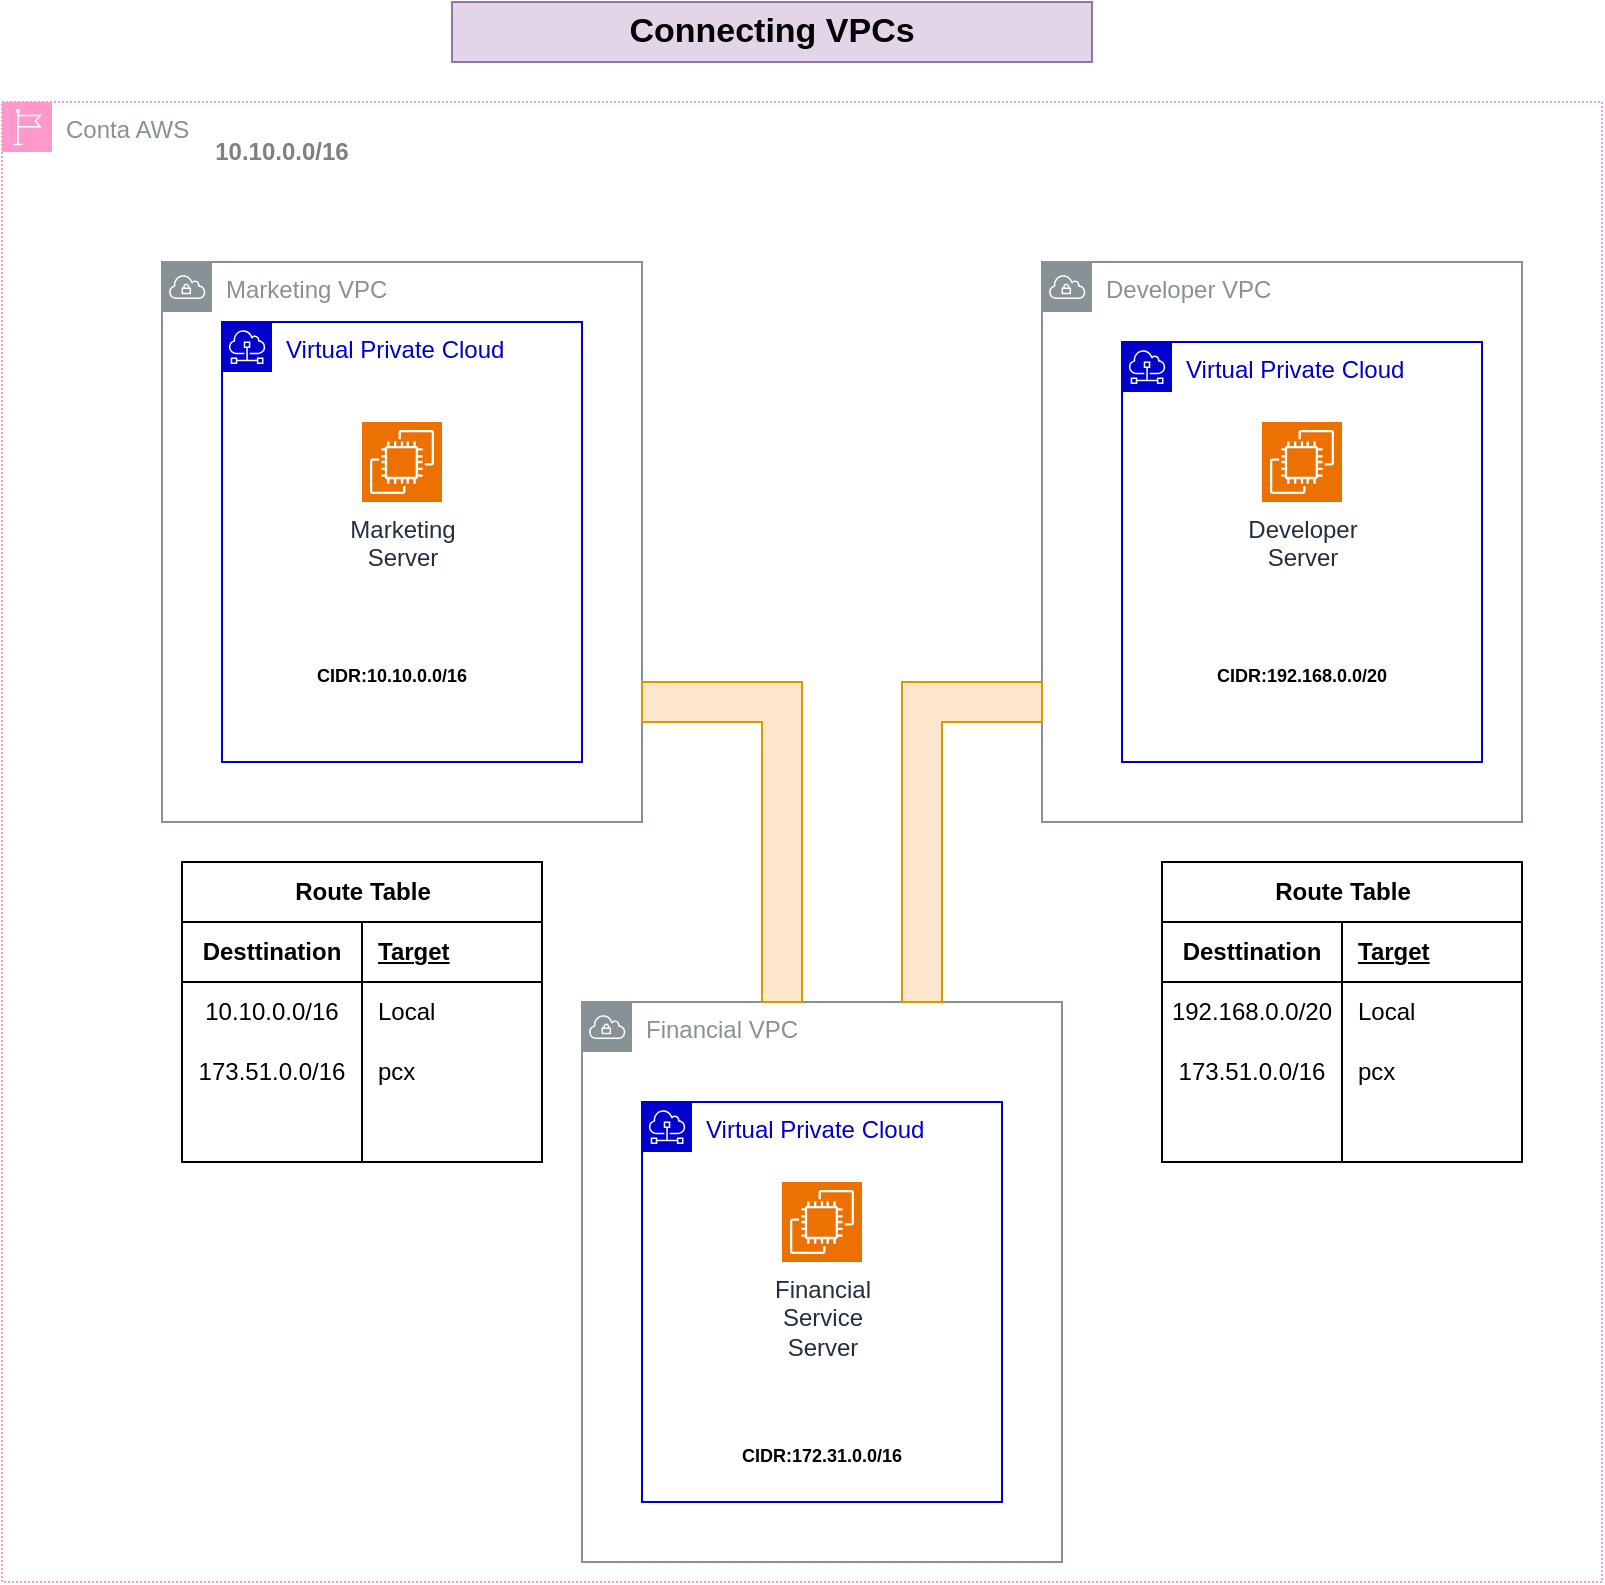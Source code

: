 <mxfile version="23.0.2" type="github">
  <diagram name="Page-1" id="SLWHONGWkRjtSyT5AdgG">
    <mxGraphModel dx="1257" dy="657" grid="1" gridSize="10" guides="1" tooltips="1" connect="1" arrows="1" fold="1" page="1" pageScale="1" pageWidth="850" pageHeight="1100" math="0" shadow="0">
      <root>
        <mxCell id="0" />
        <mxCell id="1" parent="0" />
        <mxCell id="m3_3QXX9qVRo3jiGdw5e-1" value="Conta AWS" style="sketch=0;outlineConnect=0;gradientColor=none;html=1;whiteSpace=wrap;fontSize=12;fontStyle=0;shape=mxgraph.aws4.group;grIcon=mxgraph.aws4.group_region;strokeColor=#FF99CC;fillColor=none;verticalAlign=top;align=left;spacingLeft=30;fontColor=#879196;dashed=1;dashPattern=1 1;" parent="1" vertex="1">
          <mxGeometry x="40" y="100" width="800" height="740" as="geometry" />
        </mxCell>
        <mxCell id="yEveSu3WVdJD4J6tH1P1-1" value="Connecting VPCs" style="text;strokeColor=#9673a6;align=center;fillColor=#e1d5e7;html=1;verticalAlign=middle;whiteSpace=wrap;rounded=0;fontStyle=1;fontSize=17;" parent="1" vertex="1">
          <mxGeometry x="265" y="50" width="320" height="30" as="geometry" />
        </mxCell>
        <mxCell id="yEveSu3WVdJD4J6tH1P1-22" value="&lt;font color=&quot;#808080&quot; style=&quot;font-size: 12px;&quot;&gt;&lt;b style=&quot;font-size: 12px;&quot;&gt;10.10.0.0/16&lt;/b&gt;&lt;/font&gt;" style="text;strokeColor=none;align=center;fillColor=none;html=1;verticalAlign=middle;whiteSpace=wrap;rounded=0;fontSize=12;" parent="1" vertex="1">
          <mxGeometry x="110" y="110" width="140" height="30" as="geometry" />
        </mxCell>
        <mxCell id="yEveSu3WVdJD4J6tH1P1-12" value="Virtual Private Cloud" style="sketch=0;outlineConnect=0;gradientColor=none;html=1;whiteSpace=wrap;fontSize=12;fontStyle=0;shape=mxgraph.aws4.group;grIcon=mxgraph.aws4.group_subnet;strokeColor=#0000CC;fillColor=none;verticalAlign=top;align=left;spacingLeft=30;fontColor=#0000CC;dashed=0;" parent="1" vertex="1">
          <mxGeometry x="150" y="210" width="180" height="220" as="geometry" />
        </mxCell>
        <mxCell id="yEveSu3WVdJD4J6tH1P1-20" value="&lt;font style=&quot;font-size: 9px;&quot;&gt;&lt;b&gt;CIDR:10.10.0.0/16&lt;/b&gt;&lt;/font&gt;" style="text;strokeColor=none;align=center;fillColor=none;html=1;verticalAlign=middle;whiteSpace=wrap;rounded=0;" parent="1" vertex="1">
          <mxGeometry x="205" y="371" width="60" height="30" as="geometry" />
        </mxCell>
        <mxCell id="yEveSu3WVdJD4J6tH1P1-9" value="Marketing&lt;br&gt;Server" style="sketch=0;points=[[0,0,0],[0.25,0,0],[0.5,0,0],[0.75,0,0],[1,0,0],[0,1,0],[0.25,1,0],[0.5,1,0],[0.75,1,0],[1,1,0],[0,0.25,0],[0,0.5,0],[0,0.75,0],[1,0.25,0],[1,0.5,0],[1,0.75,0]];outlineConnect=0;fontColor=#232F3E;fillColor=#ED7100;strokeColor=#ffffff;dashed=0;verticalLabelPosition=bottom;verticalAlign=top;align=center;html=1;fontSize=12;fontStyle=0;aspect=fixed;shape=mxgraph.aws4.resourceIcon;resIcon=mxgraph.aws4.ec2;" parent="1" vertex="1">
          <mxGeometry x="220" y="260" width="40" height="40" as="geometry" />
        </mxCell>
        <mxCell id="s3gZX0jVsyUS43lnzR89-11" value="Marketing VPC" style="sketch=0;outlineConnect=0;gradientColor=none;html=1;whiteSpace=wrap;fontSize=12;fontStyle=0;shape=mxgraph.aws4.group;grIcon=mxgraph.aws4.group_vpc;strokeColor=#879196;fillColor=none;verticalAlign=top;align=left;spacingLeft=30;fontColor=#879196;dashed=0;" vertex="1" parent="1">
          <mxGeometry x="120" y="180" width="240" height="280" as="geometry" />
        </mxCell>
        <mxCell id="s3gZX0jVsyUS43lnzR89-13" value="Virtual Private Cloud" style="sketch=0;outlineConnect=0;gradientColor=none;html=1;whiteSpace=wrap;fontSize=12;fontStyle=0;shape=mxgraph.aws4.group;grIcon=mxgraph.aws4.group_subnet;strokeColor=#0000CC;fillColor=none;verticalAlign=top;align=left;spacingLeft=30;fontColor=#0000CC;dashed=0;" vertex="1" parent="1">
          <mxGeometry x="360" y="600" width="180" height="200" as="geometry" />
        </mxCell>
        <mxCell id="s3gZX0jVsyUS43lnzR89-15" value="Financial&lt;br&gt;Service&lt;br&gt;Server" style="sketch=0;points=[[0,0,0],[0.25,0,0],[0.5,0,0],[0.75,0,0],[1,0,0],[0,1,0],[0.25,1,0],[0.5,1,0],[0.75,1,0],[1,1,0],[0,0.25,0],[0,0.5,0],[0,0.75,0],[1,0.25,0],[1,0.5,0],[1,0.75,0]];outlineConnect=0;fontColor=#232F3E;fillColor=#ED7100;strokeColor=#ffffff;dashed=0;verticalLabelPosition=bottom;verticalAlign=top;align=center;html=1;fontSize=12;fontStyle=0;aspect=fixed;shape=mxgraph.aws4.resourceIcon;resIcon=mxgraph.aws4.ec2;" vertex="1" parent="1">
          <mxGeometry x="430" y="640" width="40" height="40" as="geometry" />
        </mxCell>
        <mxCell id="s3gZX0jVsyUS43lnzR89-16" value="Virtual Private Cloud" style="sketch=0;outlineConnect=0;gradientColor=none;html=1;whiteSpace=wrap;fontSize=12;fontStyle=0;shape=mxgraph.aws4.group;grIcon=mxgraph.aws4.group_subnet;strokeColor=#0000CC;fillColor=none;verticalAlign=top;align=left;spacingLeft=30;fontColor=#0000CC;dashed=0;" vertex="1" parent="1">
          <mxGeometry x="600" y="220" width="180" height="210" as="geometry" />
        </mxCell>
        <mxCell id="s3gZX0jVsyUS43lnzR89-17" value="&lt;font style=&quot;font-size: 9px;&quot;&gt;&lt;b&gt;CIDR:192.168.0.0/20&lt;/b&gt;&lt;/font&gt;" style="text;strokeColor=none;align=center;fillColor=none;html=1;verticalAlign=middle;whiteSpace=wrap;rounded=0;" vertex="1" parent="1">
          <mxGeometry x="660" y="371" width="60" height="30" as="geometry" />
        </mxCell>
        <mxCell id="s3gZX0jVsyUS43lnzR89-18" value="Developer&lt;br&gt;Server&lt;br&gt;" style="sketch=0;points=[[0,0,0],[0.25,0,0],[0.5,0,0],[0.75,0,0],[1,0,0],[0,1,0],[0.25,1,0],[0.5,1,0],[0.75,1,0],[1,1,0],[0,0.25,0],[0,0.5,0],[0,0.75,0],[1,0.25,0],[1,0.5,0],[1,0.75,0]];outlineConnect=0;fontColor=#232F3E;fillColor=#ED7100;strokeColor=#ffffff;dashed=0;verticalLabelPosition=bottom;verticalAlign=top;align=center;html=1;fontSize=12;fontStyle=0;aspect=fixed;shape=mxgraph.aws4.resourceIcon;resIcon=mxgraph.aws4.ec2;" vertex="1" parent="1">
          <mxGeometry x="670" y="260" width="40" height="40" as="geometry" />
        </mxCell>
        <mxCell id="s3gZX0jVsyUS43lnzR89-20" value="&lt;font style=&quot;font-size: 9px;&quot;&gt;&lt;b&gt;CIDR:172.31.0.0/16&lt;/b&gt;&lt;/font&gt;" style="text;strokeColor=none;align=center;fillColor=none;html=1;verticalAlign=middle;whiteSpace=wrap;rounded=0;" vertex="1" parent="1">
          <mxGeometry x="420" y="761" width="60" height="30" as="geometry" />
        </mxCell>
        <mxCell id="s3gZX0jVsyUS43lnzR89-21" value="Developer VPC" style="sketch=0;outlineConnect=0;gradientColor=none;html=1;whiteSpace=wrap;fontSize=12;fontStyle=0;shape=mxgraph.aws4.group;grIcon=mxgraph.aws4.group_vpc;strokeColor=#879196;fillColor=none;verticalAlign=top;align=left;spacingLeft=30;fontColor=#879196;dashed=0;" vertex="1" parent="1">
          <mxGeometry x="560" y="180" width="240" height="280" as="geometry" />
        </mxCell>
        <mxCell id="s3gZX0jVsyUS43lnzR89-22" value="Financial VPC" style="sketch=0;outlineConnect=0;gradientColor=none;html=1;whiteSpace=wrap;fontSize=12;fontStyle=0;shape=mxgraph.aws4.group;grIcon=mxgraph.aws4.group_vpc;strokeColor=#879196;fillColor=none;verticalAlign=top;align=left;spacingLeft=30;fontColor=#879196;dashed=0;" vertex="1" parent="1">
          <mxGeometry x="330" y="550" width="240" height="280" as="geometry" />
        </mxCell>
        <mxCell id="s3gZX0jVsyUS43lnzR89-36" value="" style="shape=corner;whiteSpace=wrap;html=1;fillColor=#ffe6cc;strokeColor=#d79b00;" vertex="1" parent="1">
          <mxGeometry x="490" y="390" width="70" height="160" as="geometry" />
        </mxCell>
        <mxCell id="s3gZX0jVsyUS43lnzR89-37" value="" style="shape=corner;whiteSpace=wrap;html=1;fillColor=#ffe6cc;strokeColor=#d79b00;rotation=-90;direction=south;flipV=1;" vertex="1" parent="1">
          <mxGeometry x="320" y="430" width="160" height="80" as="geometry" />
        </mxCell>
        <mxCell id="s3gZX0jVsyUS43lnzR89-38" value="Route Table" style="shape=table;startSize=30;container=1;collapsible=1;childLayout=tableLayout;fixedRows=1;rowLines=0;fontStyle=1;align=center;resizeLast=1;html=1;" vertex="1" parent="1">
          <mxGeometry x="130" y="480" width="180" height="150" as="geometry" />
        </mxCell>
        <mxCell id="s3gZX0jVsyUS43lnzR89-39" value="" style="shape=tableRow;horizontal=0;startSize=0;swimlaneHead=0;swimlaneBody=0;fillColor=none;collapsible=0;dropTarget=0;points=[[0,0.5],[1,0.5]];portConstraint=eastwest;top=0;left=0;right=0;bottom=1;" vertex="1" parent="s3gZX0jVsyUS43lnzR89-38">
          <mxGeometry y="30" width="180" height="30" as="geometry" />
        </mxCell>
        <mxCell id="s3gZX0jVsyUS43lnzR89-40" value="Desttination" style="shape=partialRectangle;connectable=0;fillColor=none;top=0;left=0;bottom=0;right=0;fontStyle=1;overflow=hidden;whiteSpace=wrap;html=1;" vertex="1" parent="s3gZX0jVsyUS43lnzR89-39">
          <mxGeometry width="90" height="30" as="geometry">
            <mxRectangle width="90" height="30" as="alternateBounds" />
          </mxGeometry>
        </mxCell>
        <mxCell id="s3gZX0jVsyUS43lnzR89-41" value="Target" style="shape=partialRectangle;connectable=0;fillColor=none;top=0;left=0;bottom=0;right=0;align=left;spacingLeft=6;fontStyle=5;overflow=hidden;whiteSpace=wrap;html=1;" vertex="1" parent="s3gZX0jVsyUS43lnzR89-39">
          <mxGeometry x="90" width="90" height="30" as="geometry">
            <mxRectangle width="90" height="30" as="alternateBounds" />
          </mxGeometry>
        </mxCell>
        <mxCell id="s3gZX0jVsyUS43lnzR89-42" value="" style="shape=tableRow;horizontal=0;startSize=0;swimlaneHead=0;swimlaneBody=0;fillColor=none;collapsible=0;dropTarget=0;points=[[0,0.5],[1,0.5]];portConstraint=eastwest;top=0;left=0;right=0;bottom=0;" vertex="1" parent="s3gZX0jVsyUS43lnzR89-38">
          <mxGeometry y="60" width="180" height="30" as="geometry" />
        </mxCell>
        <mxCell id="s3gZX0jVsyUS43lnzR89-43" value="10.10.0.0/16" style="shape=partialRectangle;connectable=0;fillColor=none;top=0;left=0;bottom=0;right=0;editable=1;overflow=hidden;whiteSpace=wrap;html=1;" vertex="1" parent="s3gZX0jVsyUS43lnzR89-42">
          <mxGeometry width="90" height="30" as="geometry">
            <mxRectangle width="90" height="30" as="alternateBounds" />
          </mxGeometry>
        </mxCell>
        <mxCell id="s3gZX0jVsyUS43lnzR89-44" value="Local" style="shape=partialRectangle;connectable=0;fillColor=none;top=0;left=0;bottom=0;right=0;align=left;spacingLeft=6;overflow=hidden;whiteSpace=wrap;html=1;" vertex="1" parent="s3gZX0jVsyUS43lnzR89-42">
          <mxGeometry x="90" width="90" height="30" as="geometry">
            <mxRectangle width="90" height="30" as="alternateBounds" />
          </mxGeometry>
        </mxCell>
        <mxCell id="s3gZX0jVsyUS43lnzR89-45" value="" style="shape=tableRow;horizontal=0;startSize=0;swimlaneHead=0;swimlaneBody=0;fillColor=none;collapsible=0;dropTarget=0;points=[[0,0.5],[1,0.5]];portConstraint=eastwest;top=0;left=0;right=0;bottom=0;" vertex="1" parent="s3gZX0jVsyUS43lnzR89-38">
          <mxGeometry y="90" width="180" height="30" as="geometry" />
        </mxCell>
        <mxCell id="s3gZX0jVsyUS43lnzR89-46" value="173.51.0.0/16" style="shape=partialRectangle;connectable=0;fillColor=none;top=0;left=0;bottom=0;right=0;editable=1;overflow=hidden;whiteSpace=wrap;html=1;" vertex="1" parent="s3gZX0jVsyUS43lnzR89-45">
          <mxGeometry width="90" height="30" as="geometry">
            <mxRectangle width="90" height="30" as="alternateBounds" />
          </mxGeometry>
        </mxCell>
        <mxCell id="s3gZX0jVsyUS43lnzR89-47" value="pcx" style="shape=partialRectangle;connectable=0;fillColor=none;top=0;left=0;bottom=0;right=0;align=left;spacingLeft=6;overflow=hidden;whiteSpace=wrap;html=1;" vertex="1" parent="s3gZX0jVsyUS43lnzR89-45">
          <mxGeometry x="90" width="90" height="30" as="geometry">
            <mxRectangle width="90" height="30" as="alternateBounds" />
          </mxGeometry>
        </mxCell>
        <mxCell id="s3gZX0jVsyUS43lnzR89-48" value="" style="shape=tableRow;horizontal=0;startSize=0;swimlaneHead=0;swimlaneBody=0;fillColor=none;collapsible=0;dropTarget=0;points=[[0,0.5],[1,0.5]];portConstraint=eastwest;top=0;left=0;right=0;bottom=0;" vertex="1" parent="s3gZX0jVsyUS43lnzR89-38">
          <mxGeometry y="120" width="180" height="30" as="geometry" />
        </mxCell>
        <mxCell id="s3gZX0jVsyUS43lnzR89-49" value="" style="shape=partialRectangle;connectable=0;fillColor=none;top=0;left=0;bottom=0;right=0;editable=1;overflow=hidden;whiteSpace=wrap;html=1;" vertex="1" parent="s3gZX0jVsyUS43lnzR89-48">
          <mxGeometry width="90" height="30" as="geometry">
            <mxRectangle width="90" height="30" as="alternateBounds" />
          </mxGeometry>
        </mxCell>
        <mxCell id="s3gZX0jVsyUS43lnzR89-50" value="" style="shape=partialRectangle;connectable=0;fillColor=none;top=0;left=0;bottom=0;right=0;align=left;spacingLeft=6;overflow=hidden;whiteSpace=wrap;html=1;" vertex="1" parent="s3gZX0jVsyUS43lnzR89-48">
          <mxGeometry x="90" width="90" height="30" as="geometry">
            <mxRectangle width="90" height="30" as="alternateBounds" />
          </mxGeometry>
        </mxCell>
        <mxCell id="s3gZX0jVsyUS43lnzR89-51" value="Route Table" style="shape=table;startSize=30;container=1;collapsible=1;childLayout=tableLayout;fixedRows=1;rowLines=0;fontStyle=1;align=center;resizeLast=1;html=1;" vertex="1" parent="1">
          <mxGeometry x="620" y="480" width="180" height="150" as="geometry" />
        </mxCell>
        <mxCell id="s3gZX0jVsyUS43lnzR89-52" value="" style="shape=tableRow;horizontal=0;startSize=0;swimlaneHead=0;swimlaneBody=0;fillColor=none;collapsible=0;dropTarget=0;points=[[0,0.5],[1,0.5]];portConstraint=eastwest;top=0;left=0;right=0;bottom=1;" vertex="1" parent="s3gZX0jVsyUS43lnzR89-51">
          <mxGeometry y="30" width="180" height="30" as="geometry" />
        </mxCell>
        <mxCell id="s3gZX0jVsyUS43lnzR89-53" value="Desttination" style="shape=partialRectangle;connectable=0;fillColor=none;top=0;left=0;bottom=0;right=0;fontStyle=1;overflow=hidden;whiteSpace=wrap;html=1;" vertex="1" parent="s3gZX0jVsyUS43lnzR89-52">
          <mxGeometry width="90" height="30" as="geometry">
            <mxRectangle width="90" height="30" as="alternateBounds" />
          </mxGeometry>
        </mxCell>
        <mxCell id="s3gZX0jVsyUS43lnzR89-54" value="Target" style="shape=partialRectangle;connectable=0;fillColor=none;top=0;left=0;bottom=0;right=0;align=left;spacingLeft=6;fontStyle=5;overflow=hidden;whiteSpace=wrap;html=1;" vertex="1" parent="s3gZX0jVsyUS43lnzR89-52">
          <mxGeometry x="90" width="90" height="30" as="geometry">
            <mxRectangle width="90" height="30" as="alternateBounds" />
          </mxGeometry>
        </mxCell>
        <mxCell id="s3gZX0jVsyUS43lnzR89-55" value="" style="shape=tableRow;horizontal=0;startSize=0;swimlaneHead=0;swimlaneBody=0;fillColor=none;collapsible=0;dropTarget=0;points=[[0,0.5],[1,0.5]];portConstraint=eastwest;top=0;left=0;right=0;bottom=0;" vertex="1" parent="s3gZX0jVsyUS43lnzR89-51">
          <mxGeometry y="60" width="180" height="30" as="geometry" />
        </mxCell>
        <mxCell id="s3gZX0jVsyUS43lnzR89-56" value="192.168.0.0/20" style="shape=partialRectangle;connectable=0;fillColor=none;top=0;left=0;bottom=0;right=0;editable=1;overflow=hidden;whiteSpace=wrap;html=1;" vertex="1" parent="s3gZX0jVsyUS43lnzR89-55">
          <mxGeometry width="90" height="30" as="geometry">
            <mxRectangle width="90" height="30" as="alternateBounds" />
          </mxGeometry>
        </mxCell>
        <mxCell id="s3gZX0jVsyUS43lnzR89-57" value="Local" style="shape=partialRectangle;connectable=0;fillColor=none;top=0;left=0;bottom=0;right=0;align=left;spacingLeft=6;overflow=hidden;whiteSpace=wrap;html=1;" vertex="1" parent="s3gZX0jVsyUS43lnzR89-55">
          <mxGeometry x="90" width="90" height="30" as="geometry">
            <mxRectangle width="90" height="30" as="alternateBounds" />
          </mxGeometry>
        </mxCell>
        <mxCell id="s3gZX0jVsyUS43lnzR89-58" value="" style="shape=tableRow;horizontal=0;startSize=0;swimlaneHead=0;swimlaneBody=0;fillColor=none;collapsible=0;dropTarget=0;points=[[0,0.5],[1,0.5]];portConstraint=eastwest;top=0;left=0;right=0;bottom=0;" vertex="1" parent="s3gZX0jVsyUS43lnzR89-51">
          <mxGeometry y="90" width="180" height="30" as="geometry" />
        </mxCell>
        <mxCell id="s3gZX0jVsyUS43lnzR89-59" value="173.51.0.0/16" style="shape=partialRectangle;connectable=0;fillColor=none;top=0;left=0;bottom=0;right=0;editable=1;overflow=hidden;whiteSpace=wrap;html=1;" vertex="1" parent="s3gZX0jVsyUS43lnzR89-58">
          <mxGeometry width="90" height="30" as="geometry">
            <mxRectangle width="90" height="30" as="alternateBounds" />
          </mxGeometry>
        </mxCell>
        <mxCell id="s3gZX0jVsyUS43lnzR89-60" value="pcx" style="shape=partialRectangle;connectable=0;fillColor=none;top=0;left=0;bottom=0;right=0;align=left;spacingLeft=6;overflow=hidden;whiteSpace=wrap;html=1;" vertex="1" parent="s3gZX0jVsyUS43lnzR89-58">
          <mxGeometry x="90" width="90" height="30" as="geometry">
            <mxRectangle width="90" height="30" as="alternateBounds" />
          </mxGeometry>
        </mxCell>
        <mxCell id="s3gZX0jVsyUS43lnzR89-61" value="" style="shape=tableRow;horizontal=0;startSize=0;swimlaneHead=0;swimlaneBody=0;fillColor=none;collapsible=0;dropTarget=0;points=[[0,0.5],[1,0.5]];portConstraint=eastwest;top=0;left=0;right=0;bottom=0;" vertex="1" parent="s3gZX0jVsyUS43lnzR89-51">
          <mxGeometry y="120" width="180" height="30" as="geometry" />
        </mxCell>
        <mxCell id="s3gZX0jVsyUS43lnzR89-62" value="" style="shape=partialRectangle;connectable=0;fillColor=none;top=0;left=0;bottom=0;right=0;editable=1;overflow=hidden;whiteSpace=wrap;html=1;" vertex="1" parent="s3gZX0jVsyUS43lnzR89-61">
          <mxGeometry width="90" height="30" as="geometry">
            <mxRectangle width="90" height="30" as="alternateBounds" />
          </mxGeometry>
        </mxCell>
        <mxCell id="s3gZX0jVsyUS43lnzR89-63" value="" style="shape=partialRectangle;connectable=0;fillColor=none;top=0;left=0;bottom=0;right=0;align=left;spacingLeft=6;overflow=hidden;whiteSpace=wrap;html=1;" vertex="1" parent="s3gZX0jVsyUS43lnzR89-61">
          <mxGeometry x="90" width="90" height="30" as="geometry">
            <mxRectangle width="90" height="30" as="alternateBounds" />
          </mxGeometry>
        </mxCell>
      </root>
    </mxGraphModel>
  </diagram>
</mxfile>
